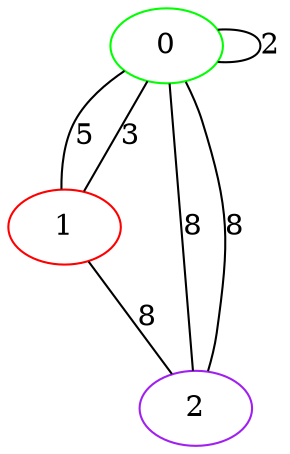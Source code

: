 graph "" {
0 [color=green, weight=2];
1 [color=red, weight=1];
2 [color=purple, weight=4];
0 -- 0  [key=0, label=2];
0 -- 1  [key=0, label=5];
0 -- 1  [key=1, label=3];
0 -- 2  [key=0, label=8];
0 -- 2  [key=1, label=8];
1 -- 2  [key=0, label=8];
}
